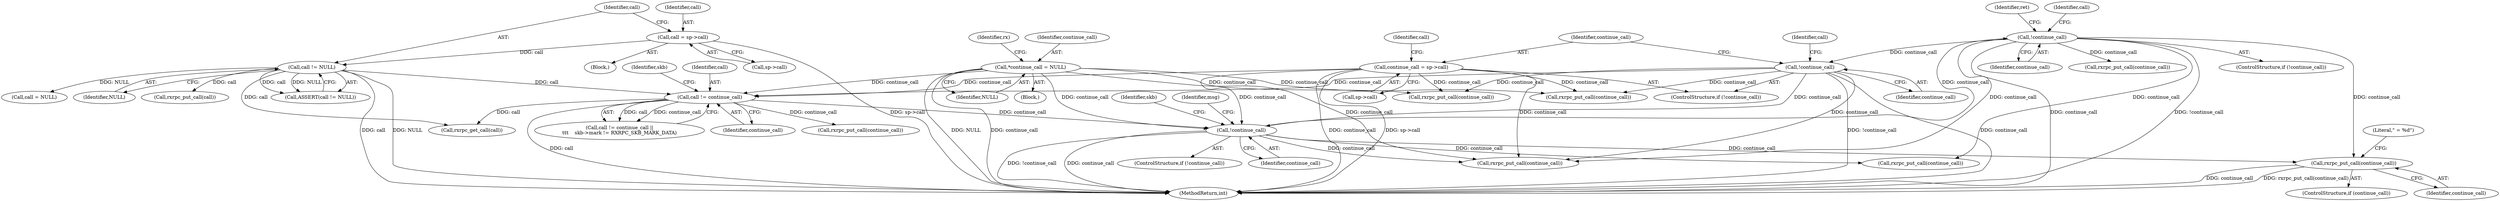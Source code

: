 digraph "0_linux_f3d3342602f8bcbf37d7c46641cb9bca7618eb1c_29@pointer" {
"1000929" [label="(Call,rxrpc_put_call(continue_call))"];
"1000464" [label="(Call,!continue_call)"];
"1000398" [label="(Call,!continue_call)"];
"1000129" [label="(Call,*continue_call = NULL)"];
"1000374" [label="(Call,call != continue_call)"];
"1000321" [label="(Call,call != NULL)"];
"1000315" [label="(Call,call = sp->call)"];
"1000646" [label="(Call,continue_call = sp->call)"];
"1000644" [label="(Call,!continue_call)"];
"1000948" [label="(Call,rxrpc_put_call(continue_call))"];
"1000316" [label="(Identifier,call)"];
"1000927" [label="(ControlStructure,if (continue_call))"];
"1000653" [label="(Identifier,call)"];
"1000654" [label="(Call,call = NULL)"];
"1000321" [label="(Call,call != NULL)"];
"1000646" [label="(Call,continue_call = sp->call)"];
"1000645" [label="(Identifier,continue_call)"];
"1000375" [label="(Identifier,call)"];
"1000388" [label="(Call,rxrpc_put_call(continue_call))"];
"1000322" [label="(Identifier,call)"];
"1000492" [label="(Identifier,call)"];
"1000465" [label="(Identifier,continue_call)"];
"1000965" [label="(Call,rxrpc_put_call(continue_call))"];
"1000317" [label="(Call,sp->call)"];
"1000376" [label="(Identifier,continue_call)"];
"1000930" [label="(Identifier,continue_call)"];
"1000932" [label="(Literal,\" = %d\")"];
"1000997" [label="(Call,rxrpc_put_call(continue_call))"];
"1000379" [label="(Identifier,skb)"];
"1000468" [label="(Identifier,ret)"];
"1000395" [label="(Call,rxrpc_get_call(call))"];
"1000315" [label="(Call,call = sp->call)"];
"1000131" [label="(Identifier,NULL)"];
"1000399" [label="(Identifier,continue_call)"];
"1000224" [label="(Call,rxrpc_put_call(continue_call))"];
"1000464" [label="(Call,!continue_call)"];
"1000445" [label="(Identifier,skb)"];
"1000374" [label="(Call,call != continue_call)"];
"1000134" [label="(Identifier,rx)"];
"1000130" [label="(Identifier,continue_call)"];
"1000323" [label="(Identifier,NULL)"];
"1000129" [label="(Call,*continue_call = NULL)"];
"1000647" [label="(Identifier,continue_call)"];
"1000648" [label="(Call,sp->call)"];
"1000711" [label="(Call,rxrpc_put_call(continue_call))"];
"1000643" [label="(ControlStructure,if (!continue_call))"];
"1000398" [label="(Call,!continue_call)"];
"1001010" [label="(MethodReturn,int)"];
"1000644" [label="(Call,!continue_call)"];
"1000197" [label="(Block,)"];
"1000707" [label="(Call,rxrpc_put_call(call))"];
"1000373" [label="(Call,call != continue_call ||\n\t\t\t    skb->mark != RXRPC_SKB_MARK_DATA)"];
"1000320" [label="(Call,ASSERT(call != NULL))"];
"1000404" [label="(Identifier,msg)"];
"1000397" [label="(ControlStructure,if (!continue_call))"];
"1000929" [label="(Call,rxrpc_put_call(continue_call))"];
"1000655" [label="(Identifier,call)"];
"1000122" [label="(Block,)"];
"1000463" [label="(ControlStructure,if (!continue_call))"];
"1000929" -> "1000927"  [label="AST: "];
"1000929" -> "1000930"  [label="CFG: "];
"1000930" -> "1000929"  [label="AST: "];
"1000932" -> "1000929"  [label="CFG: "];
"1000929" -> "1001010"  [label="DDG: rxrpc_put_call(continue_call)"];
"1000929" -> "1001010"  [label="DDG: continue_call"];
"1000464" -> "1000929"  [label="DDG: continue_call"];
"1000398" -> "1000929"  [label="DDG: continue_call"];
"1000464" -> "1000463"  [label="AST: "];
"1000464" -> "1000465"  [label="CFG: "];
"1000465" -> "1000464"  [label="AST: "];
"1000468" -> "1000464"  [label="CFG: "];
"1000492" -> "1000464"  [label="CFG: "];
"1000464" -> "1001010"  [label="DDG: continue_call"];
"1000464" -> "1001010"  [label="DDG: !continue_call"];
"1000398" -> "1000464"  [label="DDG: continue_call"];
"1000464" -> "1000644"  [label="DDG: continue_call"];
"1000464" -> "1000711"  [label="DDG: continue_call"];
"1000464" -> "1000948"  [label="DDG: continue_call"];
"1000464" -> "1000965"  [label="DDG: continue_call"];
"1000398" -> "1000397"  [label="AST: "];
"1000398" -> "1000399"  [label="CFG: "];
"1000399" -> "1000398"  [label="AST: "];
"1000404" -> "1000398"  [label="CFG: "];
"1000445" -> "1000398"  [label="CFG: "];
"1000398" -> "1001010"  [label="DDG: !continue_call"];
"1000398" -> "1001010"  [label="DDG: continue_call"];
"1000129" -> "1000398"  [label="DDG: continue_call"];
"1000374" -> "1000398"  [label="DDG: continue_call"];
"1000646" -> "1000398"  [label="DDG: continue_call"];
"1000644" -> "1000398"  [label="DDG: continue_call"];
"1000398" -> "1000711"  [label="DDG: continue_call"];
"1000398" -> "1000948"  [label="DDG: continue_call"];
"1000129" -> "1000122"  [label="AST: "];
"1000129" -> "1000131"  [label="CFG: "];
"1000130" -> "1000129"  [label="AST: "];
"1000131" -> "1000129"  [label="AST: "];
"1000134" -> "1000129"  [label="CFG: "];
"1000129" -> "1001010"  [label="DDG: continue_call"];
"1000129" -> "1001010"  [label="DDG: NULL"];
"1000129" -> "1000224"  [label="DDG: continue_call"];
"1000129" -> "1000374"  [label="DDG: continue_call"];
"1000129" -> "1000711"  [label="DDG: continue_call"];
"1000129" -> "1000997"  [label="DDG: continue_call"];
"1000374" -> "1000373"  [label="AST: "];
"1000374" -> "1000376"  [label="CFG: "];
"1000375" -> "1000374"  [label="AST: "];
"1000376" -> "1000374"  [label="AST: "];
"1000379" -> "1000374"  [label="CFG: "];
"1000373" -> "1000374"  [label="CFG: "];
"1000374" -> "1001010"  [label="DDG: call"];
"1000374" -> "1000373"  [label="DDG: call"];
"1000374" -> "1000373"  [label="DDG: continue_call"];
"1000321" -> "1000374"  [label="DDG: call"];
"1000646" -> "1000374"  [label="DDG: continue_call"];
"1000644" -> "1000374"  [label="DDG: continue_call"];
"1000374" -> "1000388"  [label="DDG: continue_call"];
"1000374" -> "1000395"  [label="DDG: call"];
"1000321" -> "1000320"  [label="AST: "];
"1000321" -> "1000323"  [label="CFG: "];
"1000322" -> "1000321"  [label="AST: "];
"1000323" -> "1000321"  [label="AST: "];
"1000320" -> "1000321"  [label="CFG: "];
"1000321" -> "1001010"  [label="DDG: call"];
"1000321" -> "1001010"  [label="DDG: NULL"];
"1000321" -> "1000320"  [label="DDG: call"];
"1000321" -> "1000320"  [label="DDG: NULL"];
"1000315" -> "1000321"  [label="DDG: call"];
"1000321" -> "1000395"  [label="DDG: call"];
"1000321" -> "1000654"  [label="DDG: NULL"];
"1000321" -> "1000707"  [label="DDG: call"];
"1000315" -> "1000197"  [label="AST: "];
"1000315" -> "1000317"  [label="CFG: "];
"1000316" -> "1000315"  [label="AST: "];
"1000317" -> "1000315"  [label="AST: "];
"1000322" -> "1000315"  [label="CFG: "];
"1000315" -> "1001010"  [label="DDG: sp->call"];
"1000646" -> "1000643"  [label="AST: "];
"1000646" -> "1000648"  [label="CFG: "];
"1000647" -> "1000646"  [label="AST: "];
"1000648" -> "1000646"  [label="AST: "];
"1000655" -> "1000646"  [label="CFG: "];
"1000646" -> "1001010"  [label="DDG: continue_call"];
"1000646" -> "1001010"  [label="DDG: sp->call"];
"1000646" -> "1000224"  [label="DDG: continue_call"];
"1000646" -> "1000711"  [label="DDG: continue_call"];
"1000646" -> "1000997"  [label="DDG: continue_call"];
"1000644" -> "1000643"  [label="AST: "];
"1000644" -> "1000645"  [label="CFG: "];
"1000645" -> "1000644"  [label="AST: "];
"1000647" -> "1000644"  [label="CFG: "];
"1000653" -> "1000644"  [label="CFG: "];
"1000644" -> "1001010"  [label="DDG: !continue_call"];
"1000644" -> "1001010"  [label="DDG: continue_call"];
"1000644" -> "1000224"  [label="DDG: continue_call"];
"1000644" -> "1000711"  [label="DDG: continue_call"];
"1000644" -> "1000997"  [label="DDG: continue_call"];
}

